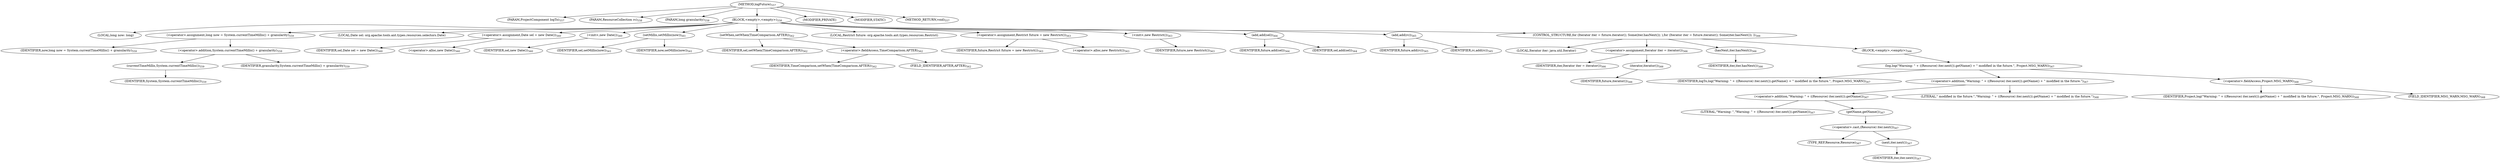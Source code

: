 digraph "logFuture" {  
"1223" [label = <(METHOD,logFuture)<SUB>557</SUB>> ]
"1224" [label = <(PARAM,ProjectComponent logTo)<SUB>557</SUB>> ]
"1225" [label = <(PARAM,ResourceCollection rc)<SUB>558</SUB>> ]
"1226" [label = <(PARAM,long granularity)<SUB>558</SUB>> ]
"1227" [label = <(BLOCK,&lt;empty&gt;,&lt;empty&gt;)<SUB>558</SUB>> ]
"1228" [label = <(LOCAL,long now: long)> ]
"1229" [label = <(&lt;operator&gt;.assignment,long now = System.currentTimeMillis() + granularity)<SUB>559</SUB>> ]
"1230" [label = <(IDENTIFIER,now,long now = System.currentTimeMillis() + granularity)<SUB>559</SUB>> ]
"1231" [label = <(&lt;operator&gt;.addition,System.currentTimeMillis() + granularity)<SUB>559</SUB>> ]
"1232" [label = <(currentTimeMillis,System.currentTimeMillis())<SUB>559</SUB>> ]
"1233" [label = <(IDENTIFIER,System,System.currentTimeMillis())<SUB>559</SUB>> ]
"1234" [label = <(IDENTIFIER,granularity,System.currentTimeMillis() + granularity)<SUB>559</SUB>> ]
"67" [label = <(LOCAL,Date sel: org.apache.tools.ant.types.resources.selectors.Date)> ]
"1235" [label = <(&lt;operator&gt;.assignment,Date sel = new Date())<SUB>560</SUB>> ]
"1236" [label = <(IDENTIFIER,sel,Date sel = new Date())<SUB>560</SUB>> ]
"1237" [label = <(&lt;operator&gt;.alloc,new Date())<SUB>560</SUB>> ]
"1238" [label = <(&lt;init&gt;,new Date())<SUB>560</SUB>> ]
"66" [label = <(IDENTIFIER,sel,new Date())<SUB>560</SUB>> ]
"1239" [label = <(setMillis,setMillis(now))<SUB>561</SUB>> ]
"1240" [label = <(IDENTIFIER,sel,setMillis(now))<SUB>561</SUB>> ]
"1241" [label = <(IDENTIFIER,now,setMillis(now))<SUB>561</SUB>> ]
"1242" [label = <(setWhen,setWhen(TimeComparison.AFTER))<SUB>562</SUB>> ]
"1243" [label = <(IDENTIFIER,sel,setWhen(TimeComparison.AFTER))<SUB>562</SUB>> ]
"1244" [label = <(&lt;operator&gt;.fieldAccess,TimeComparison.AFTER)<SUB>562</SUB>> ]
"1245" [label = <(IDENTIFIER,TimeComparison,setWhen(TimeComparison.AFTER))<SUB>562</SUB>> ]
"1246" [label = <(FIELD_IDENTIFIER,AFTER,AFTER)<SUB>562</SUB>> ]
"69" [label = <(LOCAL,Restrict future: org.apache.tools.ant.types.resources.Restrict)> ]
"1247" [label = <(&lt;operator&gt;.assignment,Restrict future = new Restrict())<SUB>563</SUB>> ]
"1248" [label = <(IDENTIFIER,future,Restrict future = new Restrict())<SUB>563</SUB>> ]
"1249" [label = <(&lt;operator&gt;.alloc,new Restrict())<SUB>563</SUB>> ]
"1250" [label = <(&lt;init&gt;,new Restrict())<SUB>563</SUB>> ]
"68" [label = <(IDENTIFIER,future,new Restrict())<SUB>563</SUB>> ]
"1251" [label = <(add,add(sel))<SUB>564</SUB>> ]
"1252" [label = <(IDENTIFIER,future,add(sel))<SUB>564</SUB>> ]
"1253" [label = <(IDENTIFIER,sel,add(sel))<SUB>564</SUB>> ]
"1254" [label = <(add,add(rc))<SUB>565</SUB>> ]
"1255" [label = <(IDENTIFIER,future,add(rc))<SUB>565</SUB>> ]
"1256" [label = <(IDENTIFIER,rc,add(rc))<SUB>565</SUB>> ]
"1257" [label = <(CONTROL_STRUCTURE,for (Iterator iter = future.iterator(); Some(iter.hasNext()); ),for (Iterator iter = future.iterator(); Some(iter.hasNext()); ))<SUB>566</SUB>> ]
"1258" [label = <(LOCAL,Iterator iter: java.util.Iterator)> ]
"1259" [label = <(&lt;operator&gt;.assignment,Iterator iter = iterator())<SUB>566</SUB>> ]
"1260" [label = <(IDENTIFIER,iter,Iterator iter = iterator())<SUB>566</SUB>> ]
"1261" [label = <(iterator,iterator())<SUB>566</SUB>> ]
"1262" [label = <(IDENTIFIER,future,iterator())<SUB>566</SUB>> ]
"1263" [label = <(hasNext,iter.hasNext())<SUB>566</SUB>> ]
"1264" [label = <(IDENTIFIER,iter,iter.hasNext())<SUB>566</SUB>> ]
"1265" [label = <(BLOCK,&lt;empty&gt;,&lt;empty&gt;)<SUB>566</SUB>> ]
"1266" [label = <(log,log(&quot;Warning: &quot; + ((Resource) iter.next()).getName() + &quot; modified in the future.&quot;, Project.MSG_WARN))<SUB>567</SUB>> ]
"1267" [label = <(IDENTIFIER,logTo,log(&quot;Warning: &quot; + ((Resource) iter.next()).getName() + &quot; modified in the future.&quot;, Project.MSG_WARN))<SUB>567</SUB>> ]
"1268" [label = <(&lt;operator&gt;.addition,&quot;Warning: &quot; + ((Resource) iter.next()).getName() + &quot; modified in the future.&quot;)<SUB>567</SUB>> ]
"1269" [label = <(&lt;operator&gt;.addition,&quot;Warning: &quot; + ((Resource) iter.next()).getName())<SUB>567</SUB>> ]
"1270" [label = <(LITERAL,&quot;Warning: &quot;,&quot;Warning: &quot; + ((Resource) iter.next()).getName())<SUB>567</SUB>> ]
"1271" [label = <(getName,getName())<SUB>567</SUB>> ]
"1272" [label = <(&lt;operator&gt;.cast,(Resource) iter.next())<SUB>567</SUB>> ]
"1273" [label = <(TYPE_REF,Resource,Resource)<SUB>567</SUB>> ]
"1274" [label = <(next,iter.next())<SUB>567</SUB>> ]
"1275" [label = <(IDENTIFIER,iter,iter.next())<SUB>567</SUB>> ]
"1276" [label = <(LITERAL,&quot; modified in the future.&quot;,&quot;Warning: &quot; + ((Resource) iter.next()).getName() + &quot; modified in the future.&quot;)<SUB>568</SUB>> ]
"1277" [label = <(&lt;operator&gt;.fieldAccess,Project.MSG_WARN)<SUB>568</SUB>> ]
"1278" [label = <(IDENTIFIER,Project,log(&quot;Warning: &quot; + ((Resource) iter.next()).getName() + &quot; modified in the future.&quot;, Project.MSG_WARN))<SUB>568</SUB>> ]
"1279" [label = <(FIELD_IDENTIFIER,MSG_WARN,MSG_WARN)<SUB>568</SUB>> ]
"1280" [label = <(MODIFIER,PRIVATE)> ]
"1281" [label = <(MODIFIER,STATIC)> ]
"1282" [label = <(METHOD_RETURN,void)<SUB>557</SUB>> ]
  "1223" -> "1224" 
  "1223" -> "1225" 
  "1223" -> "1226" 
  "1223" -> "1227" 
  "1223" -> "1280" 
  "1223" -> "1281" 
  "1223" -> "1282" 
  "1227" -> "1228" 
  "1227" -> "1229" 
  "1227" -> "67" 
  "1227" -> "1235" 
  "1227" -> "1238" 
  "1227" -> "1239" 
  "1227" -> "1242" 
  "1227" -> "69" 
  "1227" -> "1247" 
  "1227" -> "1250" 
  "1227" -> "1251" 
  "1227" -> "1254" 
  "1227" -> "1257" 
  "1229" -> "1230" 
  "1229" -> "1231" 
  "1231" -> "1232" 
  "1231" -> "1234" 
  "1232" -> "1233" 
  "1235" -> "1236" 
  "1235" -> "1237" 
  "1238" -> "66" 
  "1239" -> "1240" 
  "1239" -> "1241" 
  "1242" -> "1243" 
  "1242" -> "1244" 
  "1244" -> "1245" 
  "1244" -> "1246" 
  "1247" -> "1248" 
  "1247" -> "1249" 
  "1250" -> "68" 
  "1251" -> "1252" 
  "1251" -> "1253" 
  "1254" -> "1255" 
  "1254" -> "1256" 
  "1257" -> "1258" 
  "1257" -> "1259" 
  "1257" -> "1263" 
  "1257" -> "1265" 
  "1259" -> "1260" 
  "1259" -> "1261" 
  "1261" -> "1262" 
  "1263" -> "1264" 
  "1265" -> "1266" 
  "1266" -> "1267" 
  "1266" -> "1268" 
  "1266" -> "1277" 
  "1268" -> "1269" 
  "1268" -> "1276" 
  "1269" -> "1270" 
  "1269" -> "1271" 
  "1271" -> "1272" 
  "1272" -> "1273" 
  "1272" -> "1274" 
  "1274" -> "1275" 
  "1277" -> "1278" 
  "1277" -> "1279" 
}

